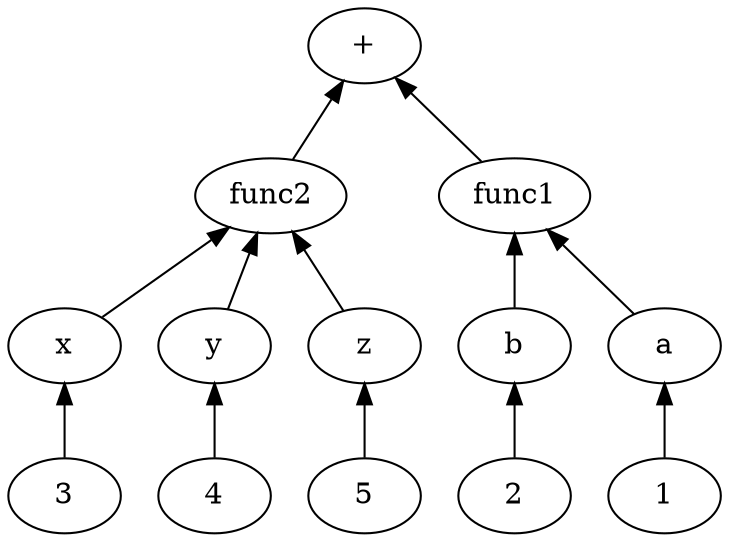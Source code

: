 digraph G {
 rankdir=BT;
 n_0[label="a"];
 n_1[label="b"];
 n_2[label="func1"];
 n_3[label="x"];
 n_4[label="y"];
 n_5[label="z"];
 n_6[label="func2"];
 n_7[label="+"];
 n_8[label="1"];
n_8 -> n_0;
 n_9[label="2"];
n_9 -> n_1;
n_1 -> n_2;
n_0 -> n_2;
 n_10[label="3"];
n_10 -> n_3;
 n_11[label="4"];
n_11 -> n_4;
 n_12[label="5"];
n_12 -> n_5;
n_5 -> n_6;
n_4 -> n_6;
n_3 -> n_6;
n_6 -> n_7;
n_2 -> n_7;
}